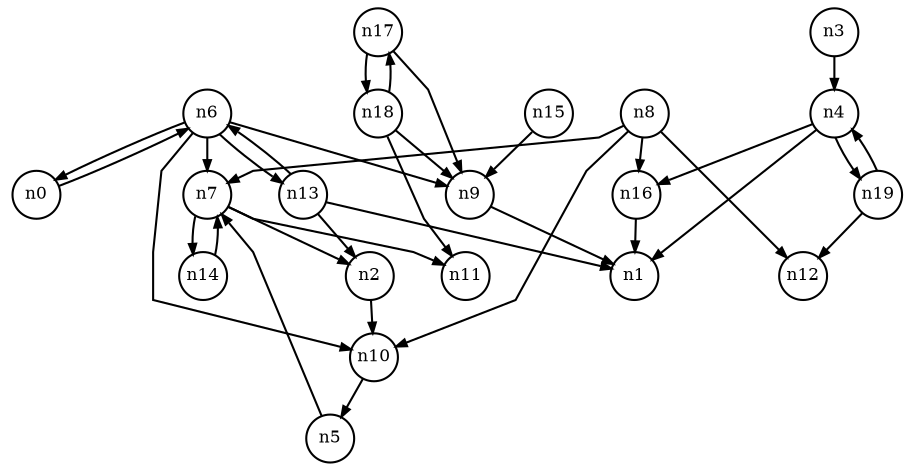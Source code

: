 digraph G{
splines=polyline;
ranksep=0.22;
nodesep=0.22;
nodesize=0.16;
fontsize=8
edge [arrowsize=0.5]
node [fontsize=8 shape=circle width=0.32 fixedsize=shape];

n6 -> n7
n6 -> n9
n6 -> n10
n6 -> n13
n6 -> n0
n0 -> n6
n10 -> n5
n2 -> n10
n4 -> n1
n4 -> n16
n4 -> n19
n3 -> n4
n16 -> n1
n7 -> n2
n7 -> n11
n7 -> n14
n5 -> n7
n9 -> n1
n13 -> n1
n13 -> n2
n13 -> n6
n8 -> n7
n8 -> n10
n8 -> n12
n8 -> n16
n14 -> n7
n15 -> n9
n17 -> n9
n17 -> n18
n18 -> n9
n18 -> n11
n18 -> n17
n19 -> n4
n19 -> n12
}

